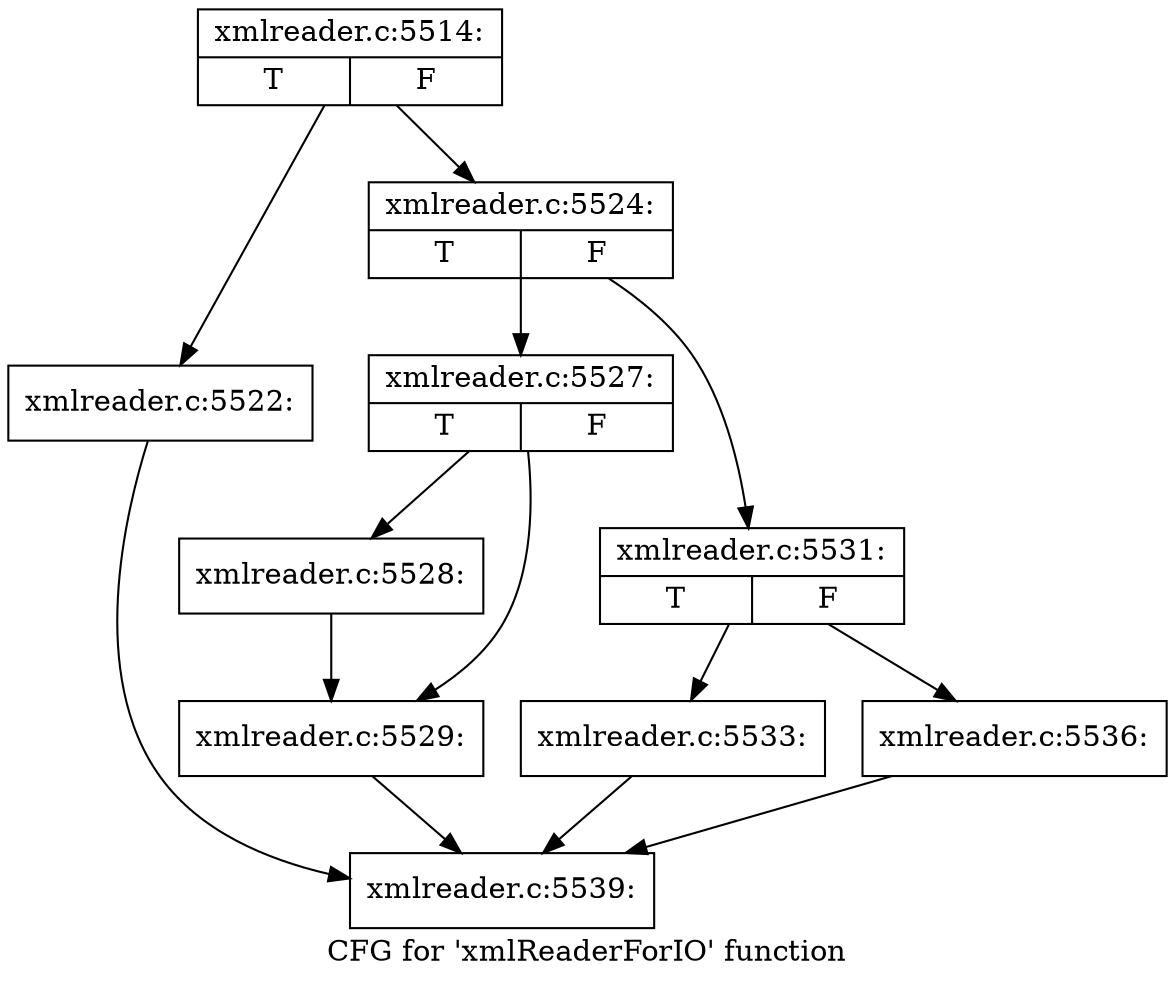 digraph "CFG for 'xmlReaderForIO' function" {
	label="CFG for 'xmlReaderForIO' function";

	Node0x55e44950dec0 [shape=record,label="{xmlreader.c:5514:|{<s0>T|<s1>F}}"];
	Node0x55e44950dec0 -> Node0x55e4495130e0;
	Node0x55e44950dec0 -> Node0x55e449513130;
	Node0x55e4495130e0 [shape=record,label="{xmlreader.c:5522:}"];
	Node0x55e4495130e0 -> Node0x55e44950f6c0;
	Node0x55e449513130 [shape=record,label="{xmlreader.c:5524:|{<s0>T|<s1>F}}"];
	Node0x55e449513130 -> Node0x55e449514270;
	Node0x55e449513130 -> Node0x55e4495142c0;
	Node0x55e449514270 [shape=record,label="{xmlreader.c:5527:|{<s0>T|<s1>F}}"];
	Node0x55e449514270 -> Node0x55e4495145f0;
	Node0x55e449514270 -> Node0x55e449514640;
	Node0x55e4495145f0 [shape=record,label="{xmlreader.c:5528:}"];
	Node0x55e4495145f0 -> Node0x55e449514640;
	Node0x55e449514640 [shape=record,label="{xmlreader.c:5529:}"];
	Node0x55e449514640 -> Node0x55e44950f6c0;
	Node0x55e4495142c0 [shape=record,label="{xmlreader.c:5531:|{<s0>T|<s1>F}}"];
	Node0x55e4495142c0 -> Node0x55e449514f10;
	Node0x55e4495142c0 -> Node0x55e449514f60;
	Node0x55e449514f10 [shape=record,label="{xmlreader.c:5533:}"];
	Node0x55e449514f10 -> Node0x55e44950f6c0;
	Node0x55e449514f60 [shape=record,label="{xmlreader.c:5536:}"];
	Node0x55e449514f60 -> Node0x55e44950f6c0;
	Node0x55e44950f6c0 [shape=record,label="{xmlreader.c:5539:}"];
}
